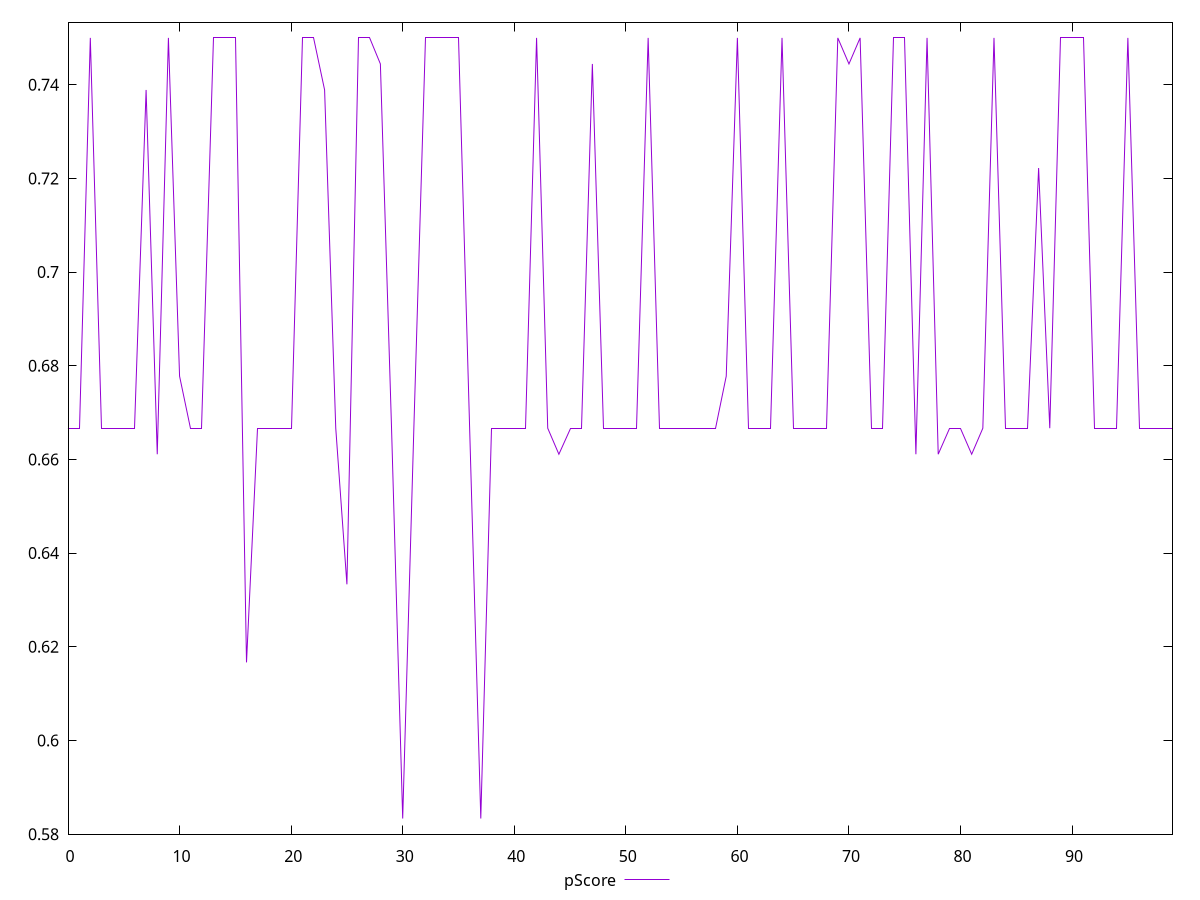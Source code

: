 reset

$pScore <<EOF
0 0.6666666666666666
1 0.6666666666666666
2 0.75
3 0.6666666666666666
4 0.6666666666666666
5 0.6666666666666666
6 0.6666666666666666
7 0.7388888888888889
8 0.6611111111111111
9 0.75
10 0.6777777777777778
11 0.6666666666666666
12 0.6666666666666666
13 0.75
14 0.75
15 0.75
16 0.6166666666666667
17 0.6666666666666666
18 0.6666666666666666
19 0.6666666666666666
20 0.6666666666666666
21 0.75
22 0.75
23 0.7388888888888889
24 0.6666666666666666
25 0.6333333333333333
26 0.75
27 0.75
28 0.7444444444444445
29 0.6666666666666666
30 0.5833333333333334
31 0.6666666666666666
32 0.75
33 0.75
34 0.75
35 0.75
36 0.6666666666666666
37 0.5833333333333334
38 0.6666666666666666
39 0.6666666666666666
40 0.6666666666666666
41 0.6666666666666666
42 0.75
43 0.6666666666666666
44 0.6611111111111111
45 0.6666666666666666
46 0.6666666666666666
47 0.7444444444444445
48 0.6666666666666666
49 0.6666666666666666
50 0.6666666666666666
51 0.6666666666666666
52 0.75
53 0.6666666666666666
54 0.6666666666666666
55 0.6666666666666666
56 0.6666666666666666
57 0.6666666666666666
58 0.6666666666666666
59 0.6777777777777778
60 0.75
61 0.6666666666666666
62 0.6666666666666666
63 0.6666666666666666
64 0.75
65 0.6666666666666666
66 0.6666666666666666
67 0.6666666666666666
68 0.6666666666666666
69 0.75
70 0.7444444444444445
71 0.75
72 0.6666666666666666
73 0.6666666666666666
74 0.75
75 0.75
76 0.6611111111111111
77 0.75
78 0.6611111111111111
79 0.6666666666666666
80 0.6666666666666666
81 0.6611111111111111
82 0.6666666666666666
83 0.75
84 0.6666666666666666
85 0.6666666666666666
86 0.6666666666666666
87 0.7222222222222222
88 0.6666666666666666
89 0.75
90 0.75
91 0.75
92 0.6666666666666666
93 0.6666666666666666
94 0.6666666666666666
95 0.75
96 0.6666666666666666
97 0.6666666666666666
98 0.6666666666666666
99 0.6666666666666666
EOF

set key outside below
set xrange [0:99]
set yrange [0.5800000000000001:0.7533333333333333]
set trange [0.5800000000000001:0.7533333333333333]
set terminal svg size 640, 500 enhanced background rgb 'white'
set output "report_00018_2021-02-10T15-25-16.877Z/uses-webp-images/samples/pages/pScore/values.svg"

plot $pScore title "pScore" with line

reset
